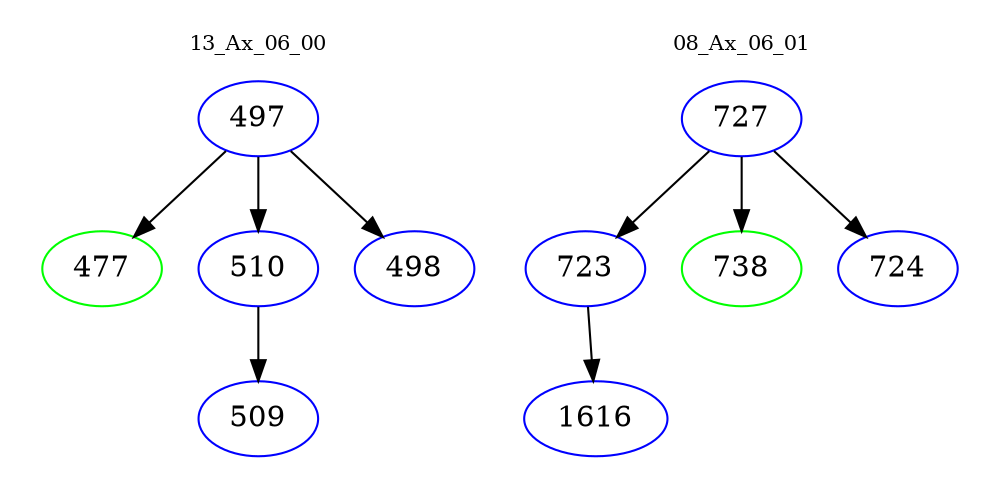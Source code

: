 digraph{
subgraph cluster_0 {
color = white
label = "13_Ax_06_00";
fontsize=10;
T0_497 [label="497", color="blue"]
T0_497 -> T0_477 [color="black"]
T0_477 [label="477", color="green"]
T0_497 -> T0_510 [color="black"]
T0_510 [label="510", color="blue"]
T0_510 -> T0_509 [color="black"]
T0_509 [label="509", color="blue"]
T0_497 -> T0_498 [color="black"]
T0_498 [label="498", color="blue"]
}
subgraph cluster_1 {
color = white
label = "08_Ax_06_01";
fontsize=10;
T1_727 [label="727", color="blue"]
T1_727 -> T1_723 [color="black"]
T1_723 [label="723", color="blue"]
T1_723 -> T1_1616 [color="black"]
T1_1616 [label="1616", color="blue"]
T1_727 -> T1_738 [color="black"]
T1_738 [label="738", color="green"]
T1_727 -> T1_724 [color="black"]
T1_724 [label="724", color="blue"]
}
}
